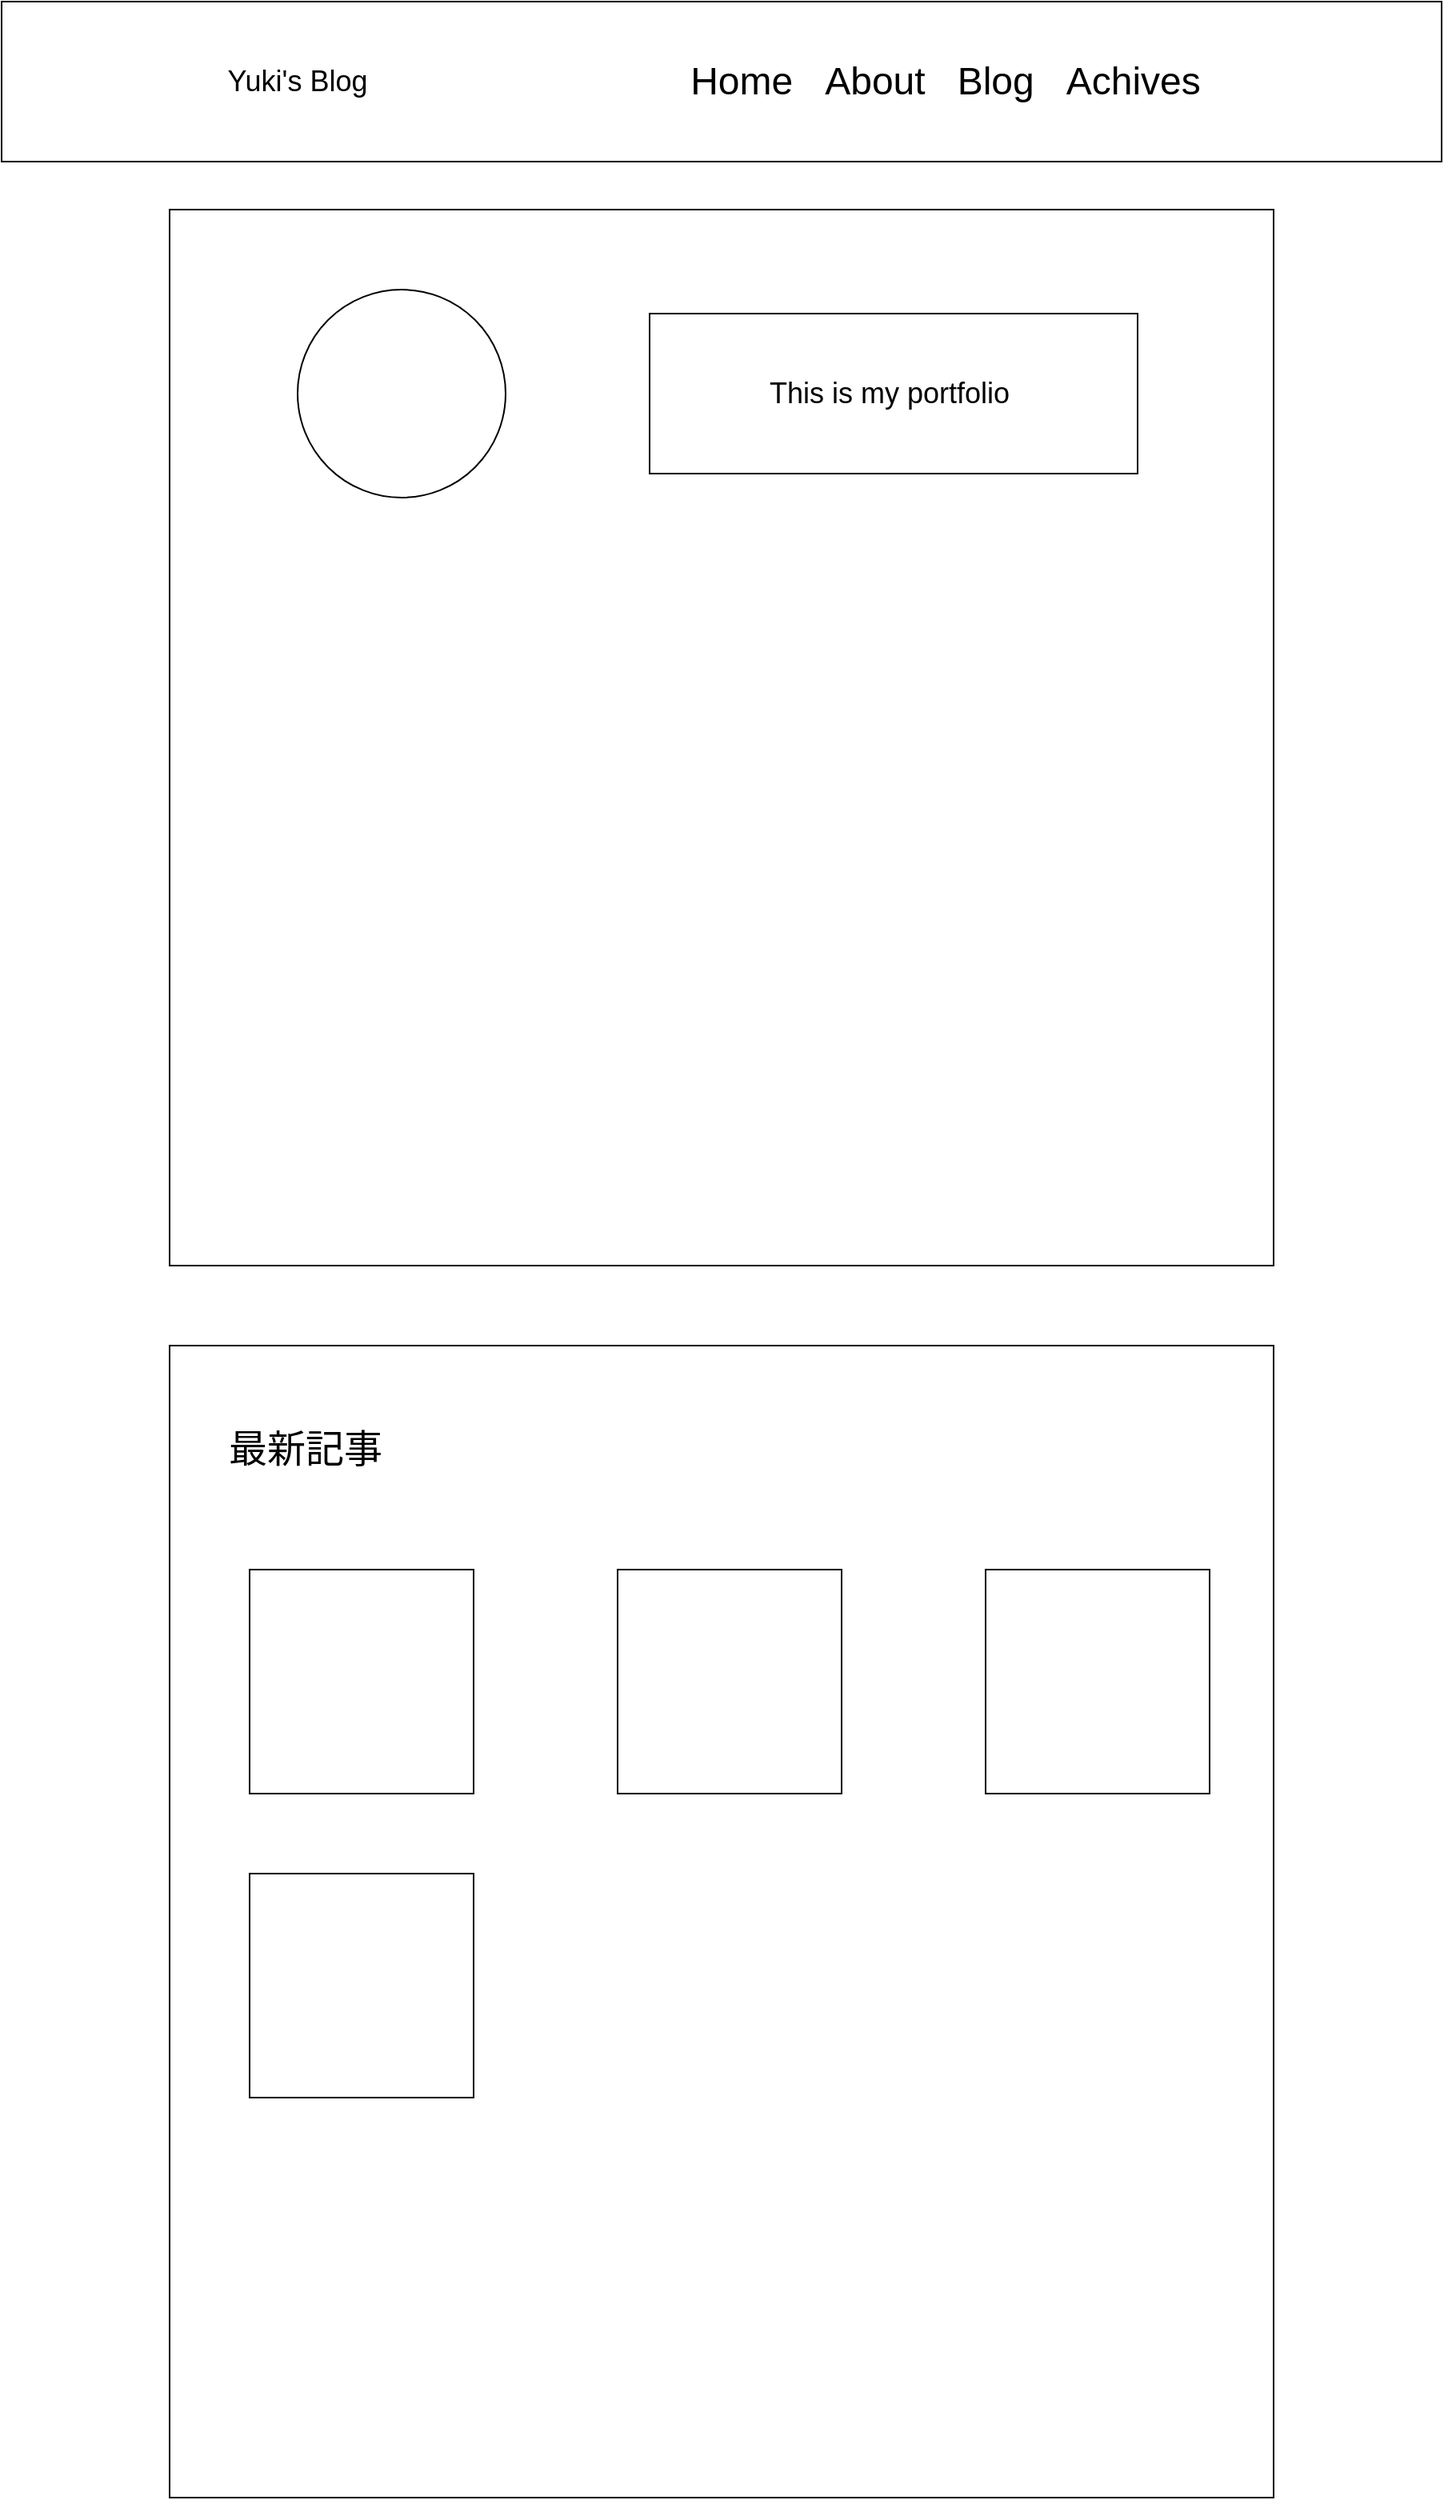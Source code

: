 <mxfile>
    <diagram id="blW7UbkI4C_K1no8-vrM" name="ページ1">
        <mxGraphModel dx="912" dy="320" grid="1" gridSize="10" guides="1" tooltips="1" connect="1" arrows="1" fold="1" page="1" pageScale="1" pageWidth="827" pageHeight="1169" math="0" shadow="0">
            <root>
                <mxCell id="0"/>
                <mxCell id="1" parent="0"/>
                <mxCell id="2" value="" style="rounded=0;whiteSpace=wrap;html=1;" parent="1" vertex="1">
                    <mxGeometry x="5" y="80" width="900" height="100" as="geometry"/>
                </mxCell>
                <mxCell id="3" value="&lt;font style=&quot;font-size: 18px&quot;&gt;Yuki's Blog&lt;/font&gt;" style="text;html=1;strokeColor=none;fillColor=none;align=center;verticalAlign=middle;whiteSpace=wrap;rounded=0;" parent="1" vertex="1">
                    <mxGeometry x="125" y="115" width="130" height="30" as="geometry"/>
                </mxCell>
                <mxCell id="4" value="" style="rounded=0;whiteSpace=wrap;html=1;fontSize=18;" parent="1" vertex="1">
                    <mxGeometry x="110" y="210" width="690" height="660" as="geometry"/>
                </mxCell>
                <mxCell id="5" value="This is my portfolio&amp;nbsp;" style="rounded=0;whiteSpace=wrap;html=1;fontSize=18;" parent="1" vertex="1">
                    <mxGeometry x="410" y="275" width="305" height="100" as="geometry"/>
                </mxCell>
                <mxCell id="6" value="&lt;font style=&quot;font-size: 24px&quot;&gt;Home&amp;nbsp; &amp;nbsp;About&amp;nbsp; &amp;nbsp;Blog&amp;nbsp; &amp;nbsp;Achives&lt;/font&gt;" style="text;html=1;strokeColor=none;fillColor=none;align=center;verticalAlign=middle;whiteSpace=wrap;rounded=0;fontSize=18;" parent="1" vertex="1">
                    <mxGeometry x="340" y="115" width="510" height="30" as="geometry"/>
                </mxCell>
                <mxCell id="7" value="" style="ellipse;whiteSpace=wrap;html=1;fontSize=24;" parent="1" vertex="1">
                    <mxGeometry x="190" y="260" width="130" height="130" as="geometry"/>
                </mxCell>
                <mxCell id="8" value="" style="rounded=0;whiteSpace=wrap;html=1;fontSize=24;" parent="1" vertex="1">
                    <mxGeometry x="110" y="920" width="690" height="720" as="geometry"/>
                </mxCell>
                <mxCell id="9" value="最新記事" style="text;html=1;strokeColor=none;fillColor=none;align=center;verticalAlign=middle;whiteSpace=wrap;rounded=0;fontSize=24;" parent="1" vertex="1">
                    <mxGeometry x="135" y="970" width="120" height="30" as="geometry"/>
                </mxCell>
                <mxCell id="11" value="" style="whiteSpace=wrap;html=1;aspect=fixed;fontSize=24;" parent="1" vertex="1">
                    <mxGeometry x="160" y="1060" width="140" height="140" as="geometry"/>
                </mxCell>
                <mxCell id="12" value="" style="whiteSpace=wrap;html=1;aspect=fixed;fontSize=24;" parent="1" vertex="1">
                    <mxGeometry x="160" y="1250" width="140" height="140" as="geometry"/>
                </mxCell>
                <mxCell id="13" value="" style="whiteSpace=wrap;html=1;aspect=fixed;fontSize=24;" parent="1" vertex="1">
                    <mxGeometry x="390" y="1060" width="140" height="140" as="geometry"/>
                </mxCell>
                <mxCell id="14" value="" style="whiteSpace=wrap;html=1;aspect=fixed;fontSize=24;" parent="1" vertex="1">
                    <mxGeometry x="620" y="1060" width="140" height="140" as="geometry"/>
                </mxCell>
            </root>
        </mxGraphModel>
    </diagram>
</mxfile>